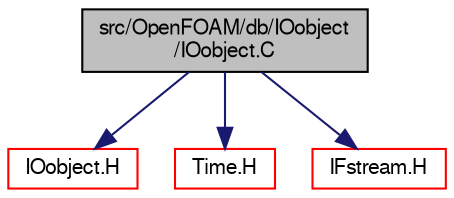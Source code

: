 digraph "src/OpenFOAM/db/IOobject/IOobject.C"
{
  bgcolor="transparent";
  edge [fontname="FreeSans",fontsize="10",labelfontname="FreeSans",labelfontsize="10"];
  node [fontname="FreeSans",fontsize="10",shape=record];
  Node0 [label="src/OpenFOAM/db/IOobject\l/IOobject.C",height=0.2,width=0.4,color="black", fillcolor="grey75", style="filled", fontcolor="black"];
  Node0 -> Node1 [color="midnightblue",fontsize="10",style="solid",fontname="FreeSans"];
  Node1 [label="IOobject.H",height=0.2,width=0.4,color="red",URL="$a08987.html"];
  Node0 -> Node49 [color="midnightblue",fontsize="10",style="solid",fontname="FreeSans"];
  Node49 [label="Time.H",height=0.2,width=0.4,color="red",URL="$a09311.html"];
  Node0 -> Node149 [color="midnightblue",fontsize="10",style="solid",fontname="FreeSans"];
  Node149 [label="IFstream.H",height=0.2,width=0.4,color="red",URL="$a09059.html"];
}
